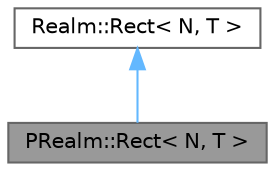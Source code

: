 digraph "PRealm::Rect&lt; N, T &gt;"
{
 // LATEX_PDF_SIZE
  bgcolor="transparent";
  edge [fontname=Helvetica,fontsize=10,labelfontname=Helvetica,labelfontsize=10];
  node [fontname=Helvetica,fontsize=10,shape=box,height=0.2,width=0.4];
  Node1 [id="Node000001",label="PRealm::Rect\< N, T \>",height=0.2,width=0.4,color="gray40", fillcolor="grey60", style="filled", fontcolor="black",tooltip=" "];
  Node2 -> Node1 [id="edge1_Node000001_Node000002",dir="back",color="steelblue1",style="solid",tooltip=" "];
  Node2 [id="Node000002",label="Realm::Rect\< N, T \>",height=0.2,width=0.4,color="gray40", fillcolor="white", style="filled",URL="$structRealm_1_1Rect.html",tooltip=" "];
}
